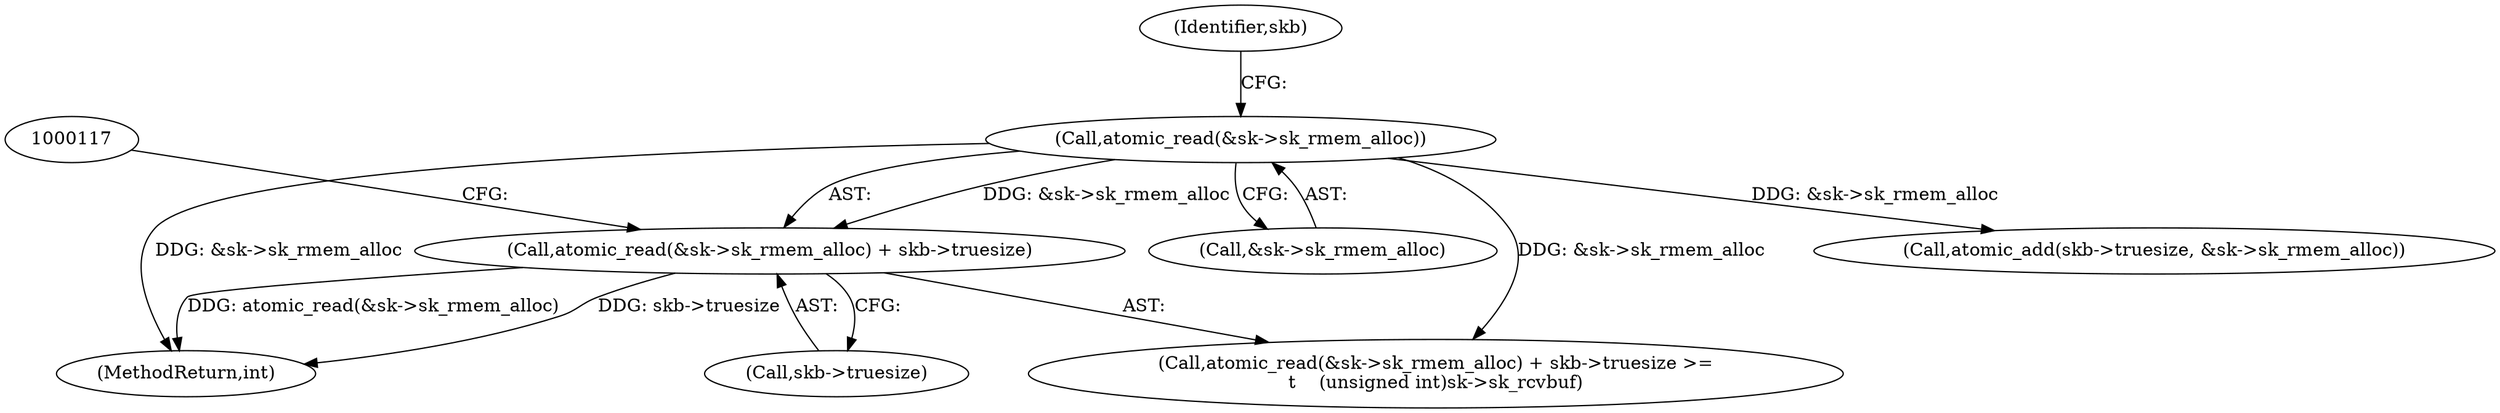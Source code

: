 digraph "0_linux_8605330aac5a5785630aec8f64378a54891937cc@API" {
"1000107" [label="(Call,atomic_read(&sk->sk_rmem_alloc) + skb->truesize)"];
"1000108" [label="(Call,atomic_read(&sk->sk_rmem_alloc))"];
"1000107" [label="(Call,atomic_read(&sk->sk_rmem_alloc) + skb->truesize)"];
"1000114" [label="(Identifier,skb)"];
"1000113" [label="(Call,skb->truesize)"];
"1000108" [label="(Call,atomic_read(&sk->sk_rmem_alloc))"];
"1000109" [label="(Call,&sk->sk_rmem_alloc)"];
"1000163" [label="(MethodReturn,int)"];
"1000106" [label="(Call,atomic_read(&sk->sk_rmem_alloc) + skb->truesize >=\n\t    (unsigned int)sk->sk_rcvbuf)"];
"1000136" [label="(Call,atomic_add(skb->truesize, &sk->sk_rmem_alloc))"];
"1000107" -> "1000106"  [label="AST: "];
"1000107" -> "1000113"  [label="CFG: "];
"1000108" -> "1000107"  [label="AST: "];
"1000113" -> "1000107"  [label="AST: "];
"1000117" -> "1000107"  [label="CFG: "];
"1000107" -> "1000163"  [label="DDG: atomic_read(&sk->sk_rmem_alloc)"];
"1000107" -> "1000163"  [label="DDG: skb->truesize"];
"1000108" -> "1000107"  [label="DDG: &sk->sk_rmem_alloc"];
"1000108" -> "1000109"  [label="CFG: "];
"1000109" -> "1000108"  [label="AST: "];
"1000114" -> "1000108"  [label="CFG: "];
"1000108" -> "1000163"  [label="DDG: &sk->sk_rmem_alloc"];
"1000108" -> "1000106"  [label="DDG: &sk->sk_rmem_alloc"];
"1000108" -> "1000136"  [label="DDG: &sk->sk_rmem_alloc"];
}
